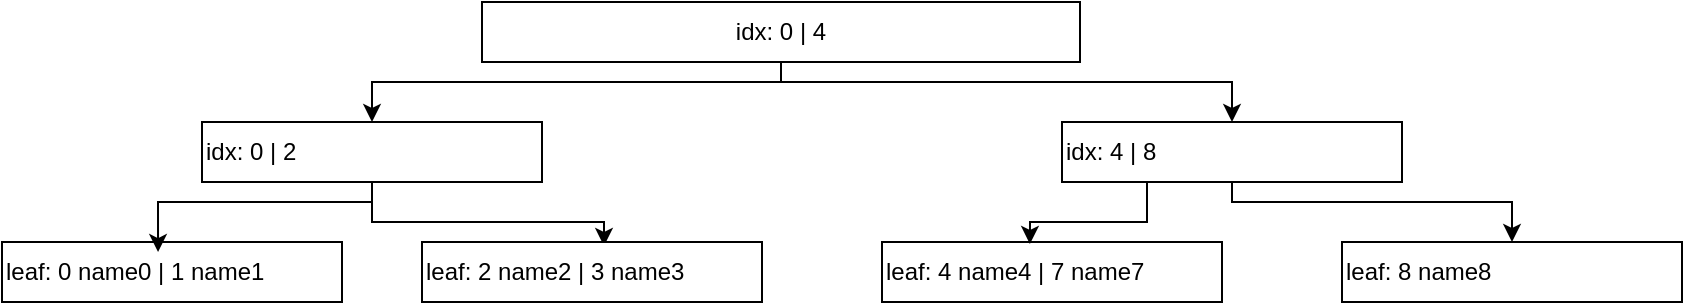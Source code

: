 <mxfile version="26.1.0">
  <diagram name="Страница — 1" id="RW-pO1266FzQhhYjobIq">
    <mxGraphModel dx="1368" dy="754" grid="1" gridSize="10" guides="1" tooltips="1" connect="1" arrows="1" fold="1" page="1" pageScale="1" pageWidth="827" pageHeight="1169" math="0" shadow="0">
      <root>
        <mxCell id="0" />
        <mxCell id="1" parent="0" />
        <mxCell id="mf_PLKOSiDefCwh0_vWu-9" style="edgeStyle=orthogonalEdgeStyle;rounded=0;orthogonalLoop=1;jettySize=auto;html=1;exitX=0.5;exitY=1;exitDx=0;exitDy=0;" edge="1" parent="1" source="mf_PLKOSiDefCwh0_vWu-2" target="mf_PLKOSiDefCwh0_vWu-3">
          <mxGeometry relative="1" as="geometry">
            <Array as="points">
              <mxPoint x="450" y="110" />
              <mxPoint x="245" y="110" />
            </Array>
          </mxGeometry>
        </mxCell>
        <mxCell id="mf_PLKOSiDefCwh0_vWu-10" style="edgeStyle=orthogonalEdgeStyle;rounded=0;orthogonalLoop=1;jettySize=auto;html=1;exitX=0.5;exitY=1;exitDx=0;exitDy=0;entryX=0.5;entryY=0;entryDx=0;entryDy=0;" edge="1" parent="1" source="mf_PLKOSiDefCwh0_vWu-2" target="mf_PLKOSiDefCwh0_vWu-4">
          <mxGeometry relative="1" as="geometry">
            <Array as="points">
              <mxPoint x="450" y="110" />
              <mxPoint x="675" y="110" />
            </Array>
          </mxGeometry>
        </mxCell>
        <mxCell id="mf_PLKOSiDefCwh0_vWu-2" value="idx: 0 | 4" style="rounded=0;whiteSpace=wrap;html=1;align=center;" vertex="1" parent="1">
          <mxGeometry x="300" y="70" width="299" height="30" as="geometry" />
        </mxCell>
        <mxCell id="mf_PLKOSiDefCwh0_vWu-13" style="edgeStyle=orthogonalEdgeStyle;rounded=0;orthogonalLoop=1;jettySize=auto;html=1;exitX=0.5;exitY=1;exitDx=0;exitDy=0;entryX=0.541;entryY=0.067;entryDx=0;entryDy=0;entryPerimeter=0;" edge="1" parent="1" source="mf_PLKOSiDefCwh0_vWu-3" target="mf_PLKOSiDefCwh0_vWu-6">
          <mxGeometry relative="1" as="geometry">
            <mxPoint x="250" y="170" as="sourcePoint" />
            <mxPoint x="360" y="200" as="targetPoint" />
            <Array as="points">
              <mxPoint x="245" y="180" />
              <mxPoint x="361" y="180" />
            </Array>
          </mxGeometry>
        </mxCell>
        <mxCell id="mf_PLKOSiDefCwh0_vWu-3" value="idx: 0 | 2" style="rounded=0;whiteSpace=wrap;html=1;align=left;" vertex="1" parent="1">
          <mxGeometry x="160" y="130" width="170" height="30" as="geometry" />
        </mxCell>
        <mxCell id="mf_PLKOSiDefCwh0_vWu-12" style="edgeStyle=orthogonalEdgeStyle;rounded=0;orthogonalLoop=1;jettySize=auto;html=1;exitX=0.5;exitY=1;exitDx=0;exitDy=0;entryX=0.5;entryY=0;entryDx=0;entryDy=0;" edge="1" parent="1" source="mf_PLKOSiDefCwh0_vWu-4" target="mf_PLKOSiDefCwh0_vWu-8">
          <mxGeometry relative="1" as="geometry">
            <Array as="points">
              <mxPoint x="675" y="170" />
              <mxPoint x="815" y="170" />
            </Array>
          </mxGeometry>
        </mxCell>
        <mxCell id="mf_PLKOSiDefCwh0_vWu-4" value="idx: 4 | 8" style="rounded=0;whiteSpace=wrap;html=1;align=left;" vertex="1" parent="1">
          <mxGeometry x="590" y="130" width="170" height="30" as="geometry" />
        </mxCell>
        <mxCell id="mf_PLKOSiDefCwh0_vWu-5" value="leaf: 0 name0 | 1 name1" style="rounded=0;whiteSpace=wrap;html=1;align=left;" vertex="1" parent="1">
          <mxGeometry x="60" y="190" width="170" height="30" as="geometry" />
        </mxCell>
        <mxCell id="mf_PLKOSiDefCwh0_vWu-6" value="leaf: 2 name2 | 3 name3" style="rounded=0;whiteSpace=wrap;html=1;align=left;" vertex="1" parent="1">
          <mxGeometry x="270" y="190" width="170" height="30" as="geometry" />
        </mxCell>
        <mxCell id="mf_PLKOSiDefCwh0_vWu-7" value="leaf: 4 name4 | 7 name7" style="rounded=0;whiteSpace=wrap;html=1;align=left;" vertex="1" parent="1">
          <mxGeometry x="500" y="190" width="170" height="30" as="geometry" />
        </mxCell>
        <mxCell id="mf_PLKOSiDefCwh0_vWu-8" value="leaf: 8 name8" style="rounded=0;whiteSpace=wrap;html=1;align=left;" vertex="1" parent="1">
          <mxGeometry x="730" y="190" width="170" height="30" as="geometry" />
        </mxCell>
        <mxCell id="mf_PLKOSiDefCwh0_vWu-11" style="edgeStyle=orthogonalEdgeStyle;rounded=0;orthogonalLoop=1;jettySize=auto;html=1;exitX=0.25;exitY=1;exitDx=0;exitDy=0;entryX=0.435;entryY=0.033;entryDx=0;entryDy=0;entryPerimeter=0;" edge="1" parent="1" source="mf_PLKOSiDefCwh0_vWu-4" target="mf_PLKOSiDefCwh0_vWu-7">
          <mxGeometry relative="1" as="geometry" />
        </mxCell>
        <mxCell id="mf_PLKOSiDefCwh0_vWu-14" style="edgeStyle=orthogonalEdgeStyle;rounded=0;orthogonalLoop=1;jettySize=auto;html=1;exitX=0.5;exitY=1;exitDx=0;exitDy=0;entryX=0.459;entryY=0.167;entryDx=0;entryDy=0;entryPerimeter=0;" edge="1" parent="1" source="mf_PLKOSiDefCwh0_vWu-3" target="mf_PLKOSiDefCwh0_vWu-5">
          <mxGeometry relative="1" as="geometry">
            <Array as="points">
              <mxPoint x="245" y="170" />
              <mxPoint x="138" y="170" />
            </Array>
          </mxGeometry>
        </mxCell>
      </root>
    </mxGraphModel>
  </diagram>
</mxfile>
